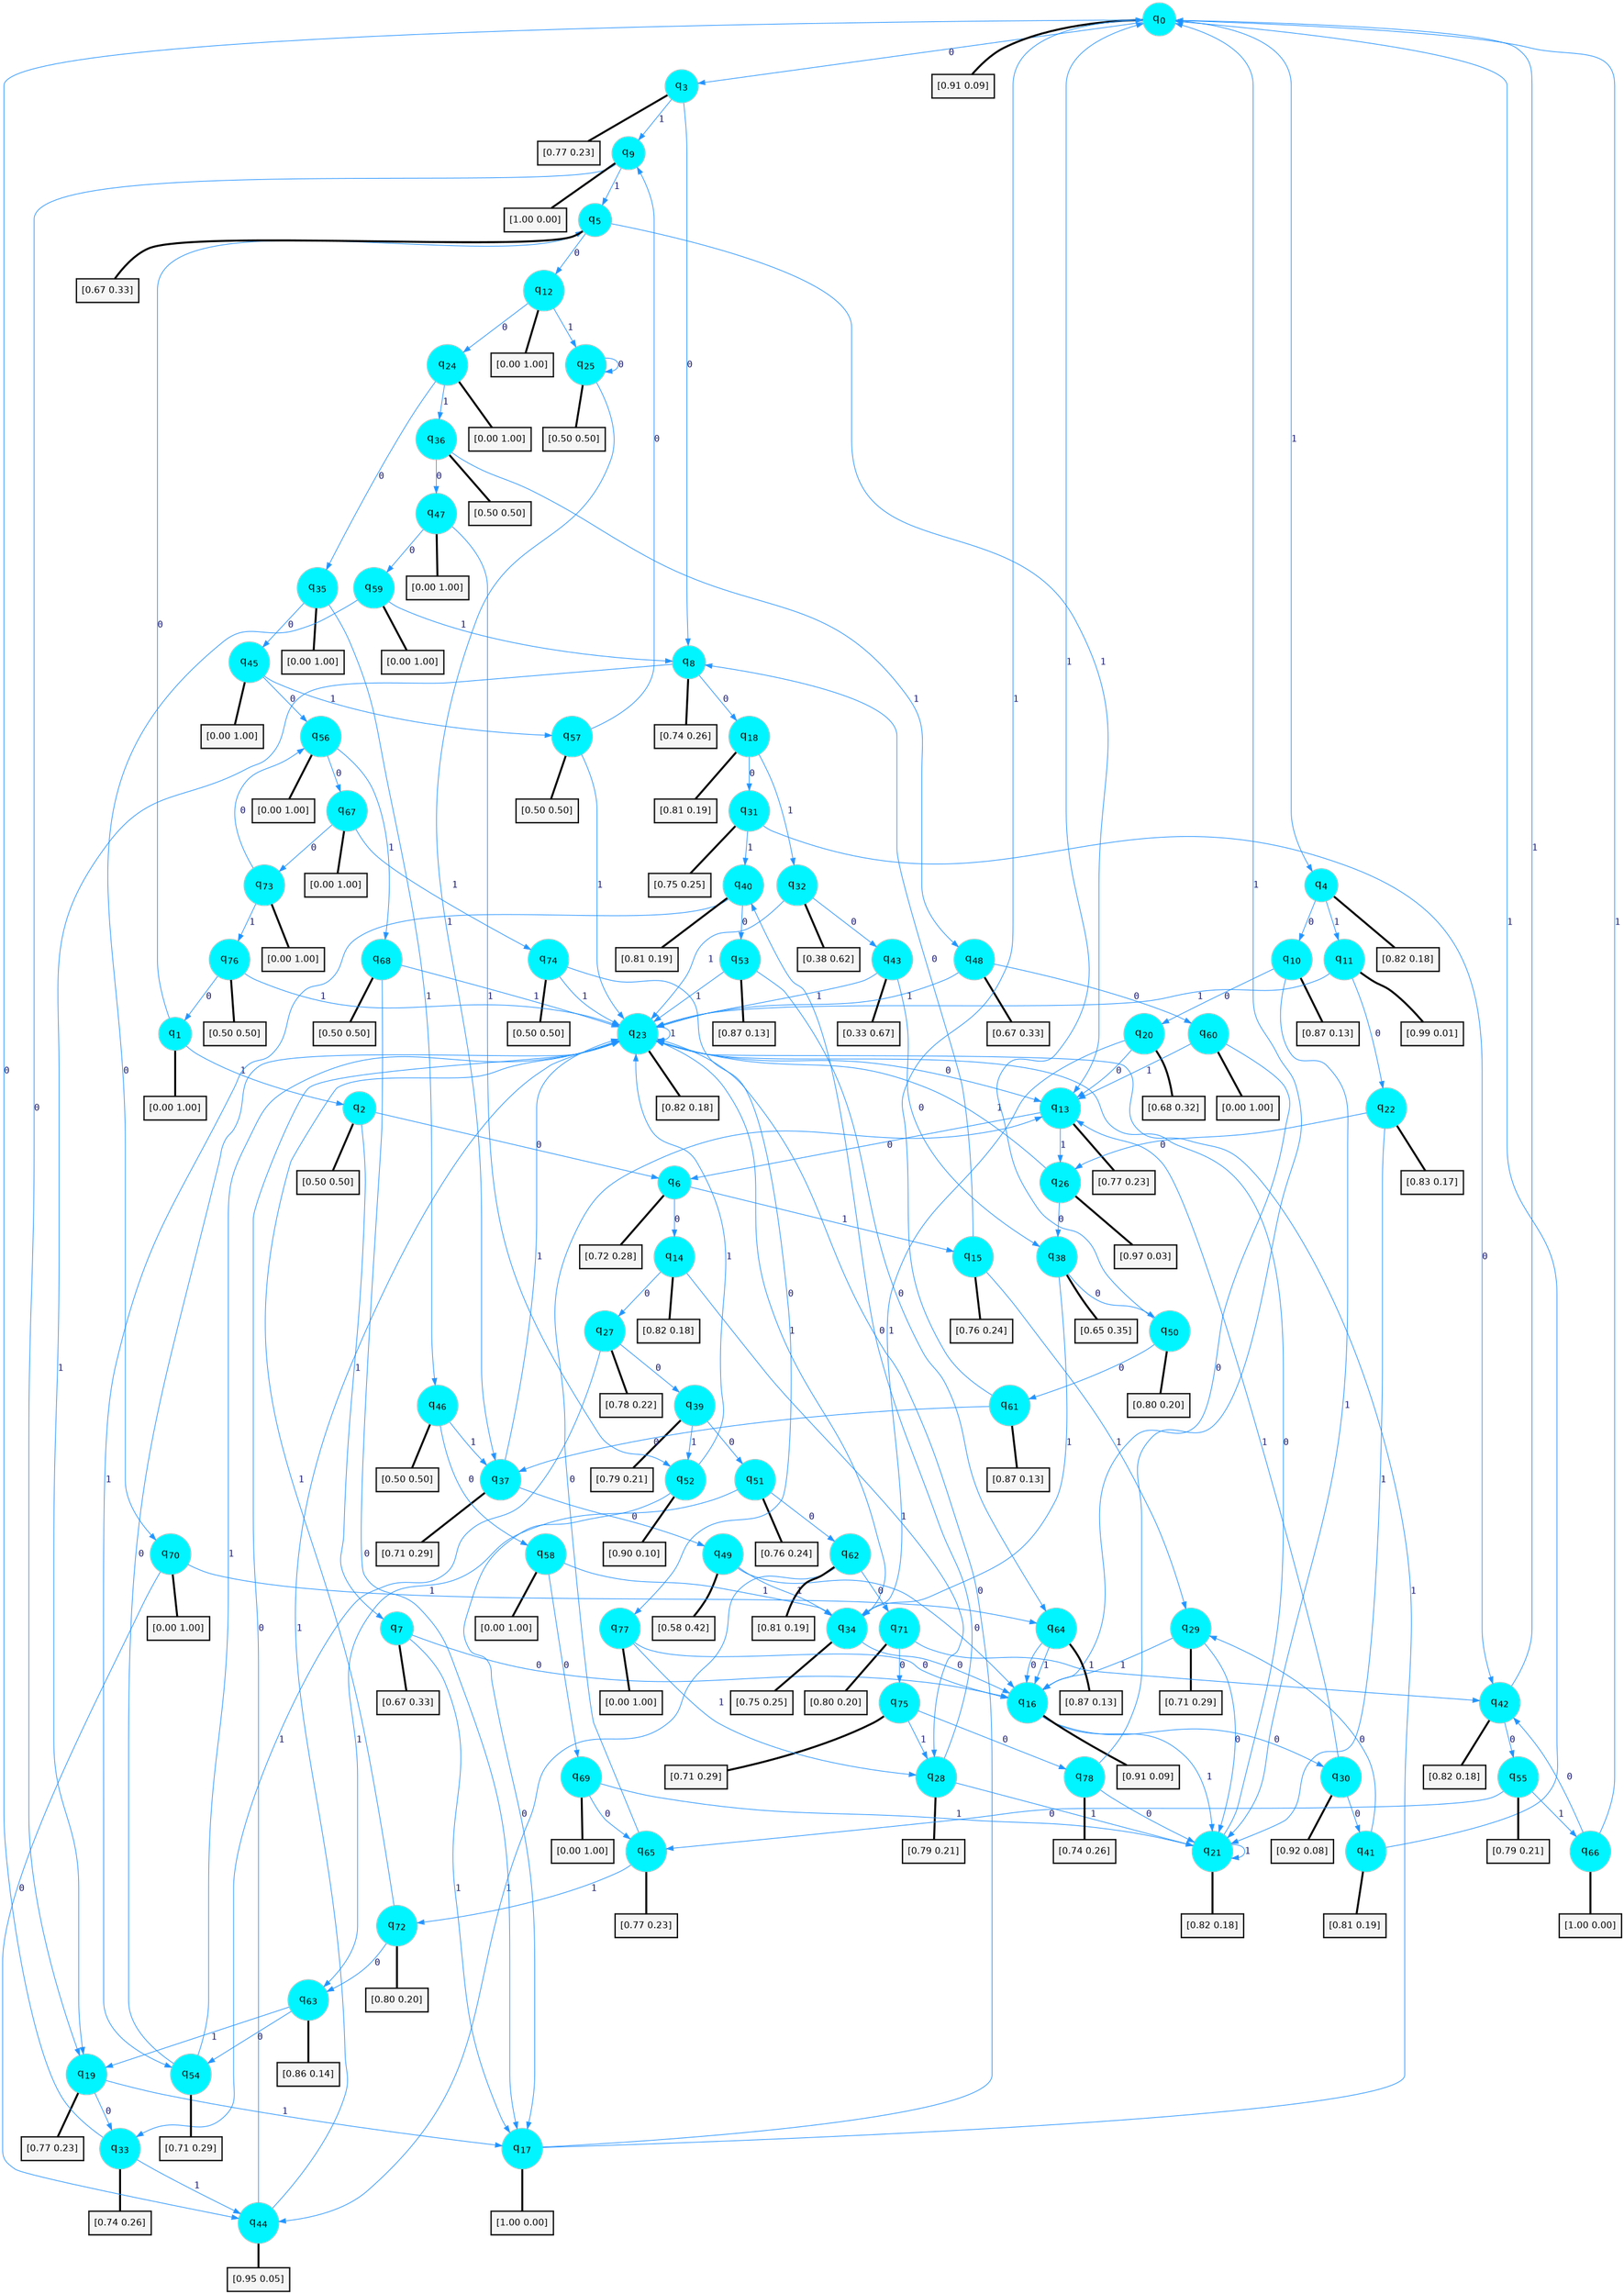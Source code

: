 digraph G {
graph [
bgcolor=transparent, dpi=300, rankdir=TD, size="40,25"];
node [
color=gray, fillcolor=turquoise1, fontcolor=black, fontname=Helvetica, fontsize=16, fontweight=bold, shape=circle, style=filled];
edge [
arrowsize=1, color=dodgerblue1, fontcolor=midnightblue, fontname=courier, fontweight=bold, penwidth=1, style=solid, weight=20];
0[label=<q<SUB>0</SUB>>];
1[label=<q<SUB>1</SUB>>];
2[label=<q<SUB>2</SUB>>];
3[label=<q<SUB>3</SUB>>];
4[label=<q<SUB>4</SUB>>];
5[label=<q<SUB>5</SUB>>];
6[label=<q<SUB>6</SUB>>];
7[label=<q<SUB>7</SUB>>];
8[label=<q<SUB>8</SUB>>];
9[label=<q<SUB>9</SUB>>];
10[label=<q<SUB>10</SUB>>];
11[label=<q<SUB>11</SUB>>];
12[label=<q<SUB>12</SUB>>];
13[label=<q<SUB>13</SUB>>];
14[label=<q<SUB>14</SUB>>];
15[label=<q<SUB>15</SUB>>];
16[label=<q<SUB>16</SUB>>];
17[label=<q<SUB>17</SUB>>];
18[label=<q<SUB>18</SUB>>];
19[label=<q<SUB>19</SUB>>];
20[label=<q<SUB>20</SUB>>];
21[label=<q<SUB>21</SUB>>];
22[label=<q<SUB>22</SUB>>];
23[label=<q<SUB>23</SUB>>];
24[label=<q<SUB>24</SUB>>];
25[label=<q<SUB>25</SUB>>];
26[label=<q<SUB>26</SUB>>];
27[label=<q<SUB>27</SUB>>];
28[label=<q<SUB>28</SUB>>];
29[label=<q<SUB>29</SUB>>];
30[label=<q<SUB>30</SUB>>];
31[label=<q<SUB>31</SUB>>];
32[label=<q<SUB>32</SUB>>];
33[label=<q<SUB>33</SUB>>];
34[label=<q<SUB>34</SUB>>];
35[label=<q<SUB>35</SUB>>];
36[label=<q<SUB>36</SUB>>];
37[label=<q<SUB>37</SUB>>];
38[label=<q<SUB>38</SUB>>];
39[label=<q<SUB>39</SUB>>];
40[label=<q<SUB>40</SUB>>];
41[label=<q<SUB>41</SUB>>];
42[label=<q<SUB>42</SUB>>];
43[label=<q<SUB>43</SUB>>];
44[label=<q<SUB>44</SUB>>];
45[label=<q<SUB>45</SUB>>];
46[label=<q<SUB>46</SUB>>];
47[label=<q<SUB>47</SUB>>];
48[label=<q<SUB>48</SUB>>];
49[label=<q<SUB>49</SUB>>];
50[label=<q<SUB>50</SUB>>];
51[label=<q<SUB>51</SUB>>];
52[label=<q<SUB>52</SUB>>];
53[label=<q<SUB>53</SUB>>];
54[label=<q<SUB>54</SUB>>];
55[label=<q<SUB>55</SUB>>];
56[label=<q<SUB>56</SUB>>];
57[label=<q<SUB>57</SUB>>];
58[label=<q<SUB>58</SUB>>];
59[label=<q<SUB>59</SUB>>];
60[label=<q<SUB>60</SUB>>];
61[label=<q<SUB>61</SUB>>];
62[label=<q<SUB>62</SUB>>];
63[label=<q<SUB>63</SUB>>];
64[label=<q<SUB>64</SUB>>];
65[label=<q<SUB>65</SUB>>];
66[label=<q<SUB>66</SUB>>];
67[label=<q<SUB>67</SUB>>];
68[label=<q<SUB>68</SUB>>];
69[label=<q<SUB>69</SUB>>];
70[label=<q<SUB>70</SUB>>];
71[label=<q<SUB>71</SUB>>];
72[label=<q<SUB>72</SUB>>];
73[label=<q<SUB>73</SUB>>];
74[label=<q<SUB>74</SUB>>];
75[label=<q<SUB>75</SUB>>];
76[label=<q<SUB>76</SUB>>];
77[label=<q<SUB>77</SUB>>];
78[label=<q<SUB>78</SUB>>];
79[label="[0.91 0.09]", shape=box,fontcolor=black, fontname=Helvetica, fontsize=14, penwidth=2, fillcolor=whitesmoke,color=black];
80[label="[0.00 1.00]", shape=box,fontcolor=black, fontname=Helvetica, fontsize=14, penwidth=2, fillcolor=whitesmoke,color=black];
81[label="[0.50 0.50]", shape=box,fontcolor=black, fontname=Helvetica, fontsize=14, penwidth=2, fillcolor=whitesmoke,color=black];
82[label="[0.77 0.23]", shape=box,fontcolor=black, fontname=Helvetica, fontsize=14, penwidth=2, fillcolor=whitesmoke,color=black];
83[label="[0.82 0.18]", shape=box,fontcolor=black, fontname=Helvetica, fontsize=14, penwidth=2, fillcolor=whitesmoke,color=black];
84[label="[0.67 0.33]", shape=box,fontcolor=black, fontname=Helvetica, fontsize=14, penwidth=2, fillcolor=whitesmoke,color=black];
85[label="[0.72 0.28]", shape=box,fontcolor=black, fontname=Helvetica, fontsize=14, penwidth=2, fillcolor=whitesmoke,color=black];
86[label="[0.67 0.33]", shape=box,fontcolor=black, fontname=Helvetica, fontsize=14, penwidth=2, fillcolor=whitesmoke,color=black];
87[label="[0.74 0.26]", shape=box,fontcolor=black, fontname=Helvetica, fontsize=14, penwidth=2, fillcolor=whitesmoke,color=black];
88[label="[1.00 0.00]", shape=box,fontcolor=black, fontname=Helvetica, fontsize=14, penwidth=2, fillcolor=whitesmoke,color=black];
89[label="[0.87 0.13]", shape=box,fontcolor=black, fontname=Helvetica, fontsize=14, penwidth=2, fillcolor=whitesmoke,color=black];
90[label="[0.99 0.01]", shape=box,fontcolor=black, fontname=Helvetica, fontsize=14, penwidth=2, fillcolor=whitesmoke,color=black];
91[label="[0.00 1.00]", shape=box,fontcolor=black, fontname=Helvetica, fontsize=14, penwidth=2, fillcolor=whitesmoke,color=black];
92[label="[0.77 0.23]", shape=box,fontcolor=black, fontname=Helvetica, fontsize=14, penwidth=2, fillcolor=whitesmoke,color=black];
93[label="[0.82 0.18]", shape=box,fontcolor=black, fontname=Helvetica, fontsize=14, penwidth=2, fillcolor=whitesmoke,color=black];
94[label="[0.76 0.24]", shape=box,fontcolor=black, fontname=Helvetica, fontsize=14, penwidth=2, fillcolor=whitesmoke,color=black];
95[label="[0.91 0.09]", shape=box,fontcolor=black, fontname=Helvetica, fontsize=14, penwidth=2, fillcolor=whitesmoke,color=black];
96[label="[1.00 0.00]", shape=box,fontcolor=black, fontname=Helvetica, fontsize=14, penwidth=2, fillcolor=whitesmoke,color=black];
97[label="[0.81 0.19]", shape=box,fontcolor=black, fontname=Helvetica, fontsize=14, penwidth=2, fillcolor=whitesmoke,color=black];
98[label="[0.77 0.23]", shape=box,fontcolor=black, fontname=Helvetica, fontsize=14, penwidth=2, fillcolor=whitesmoke,color=black];
99[label="[0.68 0.32]", shape=box,fontcolor=black, fontname=Helvetica, fontsize=14, penwidth=2, fillcolor=whitesmoke,color=black];
100[label="[0.82 0.18]", shape=box,fontcolor=black, fontname=Helvetica, fontsize=14, penwidth=2, fillcolor=whitesmoke,color=black];
101[label="[0.83 0.17]", shape=box,fontcolor=black, fontname=Helvetica, fontsize=14, penwidth=2, fillcolor=whitesmoke,color=black];
102[label="[0.82 0.18]", shape=box,fontcolor=black, fontname=Helvetica, fontsize=14, penwidth=2, fillcolor=whitesmoke,color=black];
103[label="[0.00 1.00]", shape=box,fontcolor=black, fontname=Helvetica, fontsize=14, penwidth=2, fillcolor=whitesmoke,color=black];
104[label="[0.50 0.50]", shape=box,fontcolor=black, fontname=Helvetica, fontsize=14, penwidth=2, fillcolor=whitesmoke,color=black];
105[label="[0.97 0.03]", shape=box,fontcolor=black, fontname=Helvetica, fontsize=14, penwidth=2, fillcolor=whitesmoke,color=black];
106[label="[0.78 0.22]", shape=box,fontcolor=black, fontname=Helvetica, fontsize=14, penwidth=2, fillcolor=whitesmoke,color=black];
107[label="[0.79 0.21]", shape=box,fontcolor=black, fontname=Helvetica, fontsize=14, penwidth=2, fillcolor=whitesmoke,color=black];
108[label="[0.71 0.29]", shape=box,fontcolor=black, fontname=Helvetica, fontsize=14, penwidth=2, fillcolor=whitesmoke,color=black];
109[label="[0.92 0.08]", shape=box,fontcolor=black, fontname=Helvetica, fontsize=14, penwidth=2, fillcolor=whitesmoke,color=black];
110[label="[0.75 0.25]", shape=box,fontcolor=black, fontname=Helvetica, fontsize=14, penwidth=2, fillcolor=whitesmoke,color=black];
111[label="[0.38 0.62]", shape=box,fontcolor=black, fontname=Helvetica, fontsize=14, penwidth=2, fillcolor=whitesmoke,color=black];
112[label="[0.74 0.26]", shape=box,fontcolor=black, fontname=Helvetica, fontsize=14, penwidth=2, fillcolor=whitesmoke,color=black];
113[label="[0.75 0.25]", shape=box,fontcolor=black, fontname=Helvetica, fontsize=14, penwidth=2, fillcolor=whitesmoke,color=black];
114[label="[0.00 1.00]", shape=box,fontcolor=black, fontname=Helvetica, fontsize=14, penwidth=2, fillcolor=whitesmoke,color=black];
115[label="[0.50 0.50]", shape=box,fontcolor=black, fontname=Helvetica, fontsize=14, penwidth=2, fillcolor=whitesmoke,color=black];
116[label="[0.71 0.29]", shape=box,fontcolor=black, fontname=Helvetica, fontsize=14, penwidth=2, fillcolor=whitesmoke,color=black];
117[label="[0.65 0.35]", shape=box,fontcolor=black, fontname=Helvetica, fontsize=14, penwidth=2, fillcolor=whitesmoke,color=black];
118[label="[0.79 0.21]", shape=box,fontcolor=black, fontname=Helvetica, fontsize=14, penwidth=2, fillcolor=whitesmoke,color=black];
119[label="[0.81 0.19]", shape=box,fontcolor=black, fontname=Helvetica, fontsize=14, penwidth=2, fillcolor=whitesmoke,color=black];
120[label="[0.81 0.19]", shape=box,fontcolor=black, fontname=Helvetica, fontsize=14, penwidth=2, fillcolor=whitesmoke,color=black];
121[label="[0.82 0.18]", shape=box,fontcolor=black, fontname=Helvetica, fontsize=14, penwidth=2, fillcolor=whitesmoke,color=black];
122[label="[0.33 0.67]", shape=box,fontcolor=black, fontname=Helvetica, fontsize=14, penwidth=2, fillcolor=whitesmoke,color=black];
123[label="[0.95 0.05]", shape=box,fontcolor=black, fontname=Helvetica, fontsize=14, penwidth=2, fillcolor=whitesmoke,color=black];
124[label="[0.00 1.00]", shape=box,fontcolor=black, fontname=Helvetica, fontsize=14, penwidth=2, fillcolor=whitesmoke,color=black];
125[label="[0.50 0.50]", shape=box,fontcolor=black, fontname=Helvetica, fontsize=14, penwidth=2, fillcolor=whitesmoke,color=black];
126[label="[0.00 1.00]", shape=box,fontcolor=black, fontname=Helvetica, fontsize=14, penwidth=2, fillcolor=whitesmoke,color=black];
127[label="[0.67 0.33]", shape=box,fontcolor=black, fontname=Helvetica, fontsize=14, penwidth=2, fillcolor=whitesmoke,color=black];
128[label="[0.58 0.42]", shape=box,fontcolor=black, fontname=Helvetica, fontsize=14, penwidth=2, fillcolor=whitesmoke,color=black];
129[label="[0.80 0.20]", shape=box,fontcolor=black, fontname=Helvetica, fontsize=14, penwidth=2, fillcolor=whitesmoke,color=black];
130[label="[0.76 0.24]", shape=box,fontcolor=black, fontname=Helvetica, fontsize=14, penwidth=2, fillcolor=whitesmoke,color=black];
131[label="[0.90 0.10]", shape=box,fontcolor=black, fontname=Helvetica, fontsize=14, penwidth=2, fillcolor=whitesmoke,color=black];
132[label="[0.87 0.13]", shape=box,fontcolor=black, fontname=Helvetica, fontsize=14, penwidth=2, fillcolor=whitesmoke,color=black];
133[label="[0.71 0.29]", shape=box,fontcolor=black, fontname=Helvetica, fontsize=14, penwidth=2, fillcolor=whitesmoke,color=black];
134[label="[0.79 0.21]", shape=box,fontcolor=black, fontname=Helvetica, fontsize=14, penwidth=2, fillcolor=whitesmoke,color=black];
135[label="[0.00 1.00]", shape=box,fontcolor=black, fontname=Helvetica, fontsize=14, penwidth=2, fillcolor=whitesmoke,color=black];
136[label="[0.50 0.50]", shape=box,fontcolor=black, fontname=Helvetica, fontsize=14, penwidth=2, fillcolor=whitesmoke,color=black];
137[label="[0.00 1.00]", shape=box,fontcolor=black, fontname=Helvetica, fontsize=14, penwidth=2, fillcolor=whitesmoke,color=black];
138[label="[0.00 1.00]", shape=box,fontcolor=black, fontname=Helvetica, fontsize=14, penwidth=2, fillcolor=whitesmoke,color=black];
139[label="[0.00 1.00]", shape=box,fontcolor=black, fontname=Helvetica, fontsize=14, penwidth=2, fillcolor=whitesmoke,color=black];
140[label="[0.87 0.13]", shape=box,fontcolor=black, fontname=Helvetica, fontsize=14, penwidth=2, fillcolor=whitesmoke,color=black];
141[label="[0.81 0.19]", shape=box,fontcolor=black, fontname=Helvetica, fontsize=14, penwidth=2, fillcolor=whitesmoke,color=black];
142[label="[0.86 0.14]", shape=box,fontcolor=black, fontname=Helvetica, fontsize=14, penwidth=2, fillcolor=whitesmoke,color=black];
143[label="[0.87 0.13]", shape=box,fontcolor=black, fontname=Helvetica, fontsize=14, penwidth=2, fillcolor=whitesmoke,color=black];
144[label="[0.77 0.23]", shape=box,fontcolor=black, fontname=Helvetica, fontsize=14, penwidth=2, fillcolor=whitesmoke,color=black];
145[label="[1.00 0.00]", shape=box,fontcolor=black, fontname=Helvetica, fontsize=14, penwidth=2, fillcolor=whitesmoke,color=black];
146[label="[0.00 1.00]", shape=box,fontcolor=black, fontname=Helvetica, fontsize=14, penwidth=2, fillcolor=whitesmoke,color=black];
147[label="[0.50 0.50]", shape=box,fontcolor=black, fontname=Helvetica, fontsize=14, penwidth=2, fillcolor=whitesmoke,color=black];
148[label="[0.00 1.00]", shape=box,fontcolor=black, fontname=Helvetica, fontsize=14, penwidth=2, fillcolor=whitesmoke,color=black];
149[label="[0.00 1.00]", shape=box,fontcolor=black, fontname=Helvetica, fontsize=14, penwidth=2, fillcolor=whitesmoke,color=black];
150[label="[0.80 0.20]", shape=box,fontcolor=black, fontname=Helvetica, fontsize=14, penwidth=2, fillcolor=whitesmoke,color=black];
151[label="[0.80 0.20]", shape=box,fontcolor=black, fontname=Helvetica, fontsize=14, penwidth=2, fillcolor=whitesmoke,color=black];
152[label="[0.00 1.00]", shape=box,fontcolor=black, fontname=Helvetica, fontsize=14, penwidth=2, fillcolor=whitesmoke,color=black];
153[label="[0.50 0.50]", shape=box,fontcolor=black, fontname=Helvetica, fontsize=14, penwidth=2, fillcolor=whitesmoke,color=black];
154[label="[0.71 0.29]", shape=box,fontcolor=black, fontname=Helvetica, fontsize=14, penwidth=2, fillcolor=whitesmoke,color=black];
155[label="[0.50 0.50]", shape=box,fontcolor=black, fontname=Helvetica, fontsize=14, penwidth=2, fillcolor=whitesmoke,color=black];
156[label="[0.00 1.00]", shape=box,fontcolor=black, fontname=Helvetica, fontsize=14, penwidth=2, fillcolor=whitesmoke,color=black];
157[label="[0.74 0.26]", shape=box,fontcolor=black, fontname=Helvetica, fontsize=14, penwidth=2, fillcolor=whitesmoke,color=black];
0->3 [label=0];
0->4 [label=1];
0->79 [arrowhead=none, penwidth=3,color=black];
1->5 [label=0];
1->2 [label=1];
1->80 [arrowhead=none, penwidth=3,color=black];
2->6 [label=0];
2->7 [label=1];
2->81 [arrowhead=none, penwidth=3,color=black];
3->8 [label=0];
3->9 [label=1];
3->82 [arrowhead=none, penwidth=3,color=black];
4->10 [label=0];
4->11 [label=1];
4->83 [arrowhead=none, penwidth=3,color=black];
5->12 [label=0];
5->13 [label=1];
5->84 [arrowhead=none, penwidth=3,color=black];
6->14 [label=0];
6->15 [label=1];
6->85 [arrowhead=none, penwidth=3,color=black];
7->16 [label=0];
7->17 [label=1];
7->86 [arrowhead=none, penwidth=3,color=black];
8->18 [label=0];
8->19 [label=1];
8->87 [arrowhead=none, penwidth=3,color=black];
9->19 [label=0];
9->5 [label=1];
9->88 [arrowhead=none, penwidth=3,color=black];
10->20 [label=0];
10->21 [label=1];
10->89 [arrowhead=none, penwidth=3,color=black];
11->22 [label=0];
11->23 [label=1];
11->90 [arrowhead=none, penwidth=3,color=black];
12->24 [label=0];
12->25 [label=1];
12->91 [arrowhead=none, penwidth=3,color=black];
13->6 [label=0];
13->26 [label=1];
13->92 [arrowhead=none, penwidth=3,color=black];
14->27 [label=0];
14->28 [label=1];
14->93 [arrowhead=none, penwidth=3,color=black];
15->8 [label=0];
15->29 [label=1];
15->94 [arrowhead=none, penwidth=3,color=black];
16->30 [label=0];
16->21 [label=1];
16->95 [arrowhead=none, penwidth=3,color=black];
17->23 [label=0];
17->23 [label=1];
17->96 [arrowhead=none, penwidth=3,color=black];
18->31 [label=0];
18->32 [label=1];
18->97 [arrowhead=none, penwidth=3,color=black];
19->33 [label=0];
19->17 [label=1];
19->98 [arrowhead=none, penwidth=3,color=black];
20->13 [label=0];
20->34 [label=1];
20->99 [arrowhead=none, penwidth=3,color=black];
21->23 [label=0];
21->21 [label=1];
21->100 [arrowhead=none, penwidth=3,color=black];
22->26 [label=0];
22->21 [label=1];
22->101 [arrowhead=none, penwidth=3,color=black];
23->13 [label=0];
23->23 [label=1];
23->102 [arrowhead=none, penwidth=3,color=black];
24->35 [label=0];
24->36 [label=1];
24->103 [arrowhead=none, penwidth=3,color=black];
25->25 [label=0];
25->37 [label=1];
25->104 [arrowhead=none, penwidth=3,color=black];
26->38 [label=0];
26->23 [label=1];
26->105 [arrowhead=none, penwidth=3,color=black];
27->39 [label=0];
27->33 [label=1];
27->106 [arrowhead=none, penwidth=3,color=black];
28->40 [label=0];
28->21 [label=1];
28->107 [arrowhead=none, penwidth=3,color=black];
29->21 [label=0];
29->16 [label=1];
29->108 [arrowhead=none, penwidth=3,color=black];
30->41 [label=0];
30->13 [label=1];
30->109 [arrowhead=none, penwidth=3,color=black];
31->42 [label=0];
31->40 [label=1];
31->110 [arrowhead=none, penwidth=3,color=black];
32->43 [label=0];
32->23 [label=1];
32->111 [arrowhead=none, penwidth=3,color=black];
33->0 [label=0];
33->44 [label=1];
33->112 [arrowhead=none, penwidth=3,color=black];
34->16 [label=0];
34->23 [label=1];
34->113 [arrowhead=none, penwidth=3,color=black];
35->45 [label=0];
35->46 [label=1];
35->114 [arrowhead=none, penwidth=3,color=black];
36->47 [label=0];
36->48 [label=1];
36->115 [arrowhead=none, penwidth=3,color=black];
37->49 [label=0];
37->23 [label=1];
37->116 [arrowhead=none, penwidth=3,color=black];
38->50 [label=0];
38->34 [label=1];
38->117 [arrowhead=none, penwidth=3,color=black];
39->51 [label=0];
39->52 [label=1];
39->118 [arrowhead=none, penwidth=3,color=black];
40->53 [label=0];
40->54 [label=1];
40->119 [arrowhead=none, penwidth=3,color=black];
41->29 [label=0];
41->0 [label=1];
41->120 [arrowhead=none, penwidth=3,color=black];
42->55 [label=0];
42->0 [label=1];
42->121 [arrowhead=none, penwidth=3,color=black];
43->38 [label=0];
43->23 [label=1];
43->122 [arrowhead=none, penwidth=3,color=black];
44->23 [label=0];
44->23 [label=1];
44->123 [arrowhead=none, penwidth=3,color=black];
45->56 [label=0];
45->57 [label=1];
45->124 [arrowhead=none, penwidth=3,color=black];
46->58 [label=0];
46->37 [label=1];
46->125 [arrowhead=none, penwidth=3,color=black];
47->59 [label=0];
47->52 [label=1];
47->126 [arrowhead=none, penwidth=3,color=black];
48->60 [label=0];
48->23 [label=1];
48->127 [arrowhead=none, penwidth=3,color=black];
49->16 [label=0];
49->34 [label=1];
49->128 [arrowhead=none, penwidth=3,color=black];
50->61 [label=0];
50->0 [label=1];
50->129 [arrowhead=none, penwidth=3,color=black];
51->62 [label=0];
51->63 [label=1];
51->130 [arrowhead=none, penwidth=3,color=black];
52->17 [label=0];
52->23 [label=1];
52->131 [arrowhead=none, penwidth=3,color=black];
53->64 [label=0];
53->23 [label=1];
53->132 [arrowhead=none, penwidth=3,color=black];
54->23 [label=0];
54->23 [label=1];
54->133 [arrowhead=none, penwidth=3,color=black];
55->65 [label=0];
55->66 [label=1];
55->134 [arrowhead=none, penwidth=3,color=black];
56->67 [label=0];
56->68 [label=1];
56->135 [arrowhead=none, penwidth=3,color=black];
57->9 [label=0];
57->23 [label=1];
57->136 [arrowhead=none, penwidth=3,color=black];
58->69 [label=0];
58->34 [label=1];
58->137 [arrowhead=none, penwidth=3,color=black];
59->70 [label=0];
59->8 [label=1];
59->138 [arrowhead=none, penwidth=3,color=black];
60->16 [label=0];
60->13 [label=1];
60->139 [arrowhead=none, penwidth=3,color=black];
61->37 [label=0];
61->0 [label=1];
61->140 [arrowhead=none, penwidth=3,color=black];
62->71 [label=0];
62->44 [label=1];
62->141 [arrowhead=none, penwidth=3,color=black];
63->54 [label=0];
63->19 [label=1];
63->142 [arrowhead=none, penwidth=3,color=black];
64->16 [label=0];
64->16 [label=1];
64->143 [arrowhead=none, penwidth=3,color=black];
65->13 [label=0];
65->72 [label=1];
65->144 [arrowhead=none, penwidth=3,color=black];
66->42 [label=0];
66->0 [label=1];
66->145 [arrowhead=none, penwidth=3,color=black];
67->73 [label=0];
67->74 [label=1];
67->146 [arrowhead=none, penwidth=3,color=black];
68->17 [label=0];
68->23 [label=1];
68->147 [arrowhead=none, penwidth=3,color=black];
69->65 [label=0];
69->21 [label=1];
69->148 [arrowhead=none, penwidth=3,color=black];
70->44 [label=0];
70->64 [label=1];
70->149 [arrowhead=none, penwidth=3,color=black];
71->75 [label=0];
71->42 [label=1];
71->150 [arrowhead=none, penwidth=3,color=black];
72->63 [label=0];
72->23 [label=1];
72->151 [arrowhead=none, penwidth=3,color=black];
73->56 [label=0];
73->76 [label=1];
73->152 [arrowhead=none, penwidth=3,color=black];
74->77 [label=0];
74->23 [label=1];
74->153 [arrowhead=none, penwidth=3,color=black];
75->78 [label=0];
75->28 [label=1];
75->154 [arrowhead=none, penwidth=3,color=black];
76->1 [label=0];
76->23 [label=1];
76->155 [arrowhead=none, penwidth=3,color=black];
77->16 [label=0];
77->28 [label=1];
77->156 [arrowhead=none, penwidth=3,color=black];
78->21 [label=0];
78->0 [label=1];
78->157 [arrowhead=none, penwidth=3,color=black];
}
